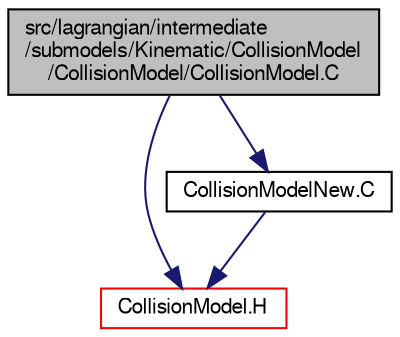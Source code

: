digraph "src/lagrangian/intermediate/submodels/Kinematic/CollisionModel/CollisionModel/CollisionModel.C"
{
  bgcolor="transparent";
  edge [fontname="FreeSans",fontsize="10",labelfontname="FreeSans",labelfontsize="10"];
  node [fontname="FreeSans",fontsize="10",shape=record];
  Node0 [label="src/lagrangian/intermediate\l/submodels/Kinematic/CollisionModel\l/CollisionModel/CollisionModel.C",height=0.2,width=0.4,color="black", fillcolor="grey75", style="filled", fontcolor="black"];
  Node0 -> Node1 [color="midnightblue",fontsize="10",style="solid",fontname="FreeSans"];
  Node1 [label="CollisionModel.H",height=0.2,width=0.4,color="red",URL="$a05627.html"];
  Node0 -> Node88 [color="midnightblue",fontsize="10",style="solid",fontname="FreeSans"];
  Node88 [label="CollisionModelNew.C",height=0.2,width=0.4,color="black",URL="$a05630.html"];
  Node88 -> Node1 [color="midnightblue",fontsize="10",style="solid",fontname="FreeSans"];
}
